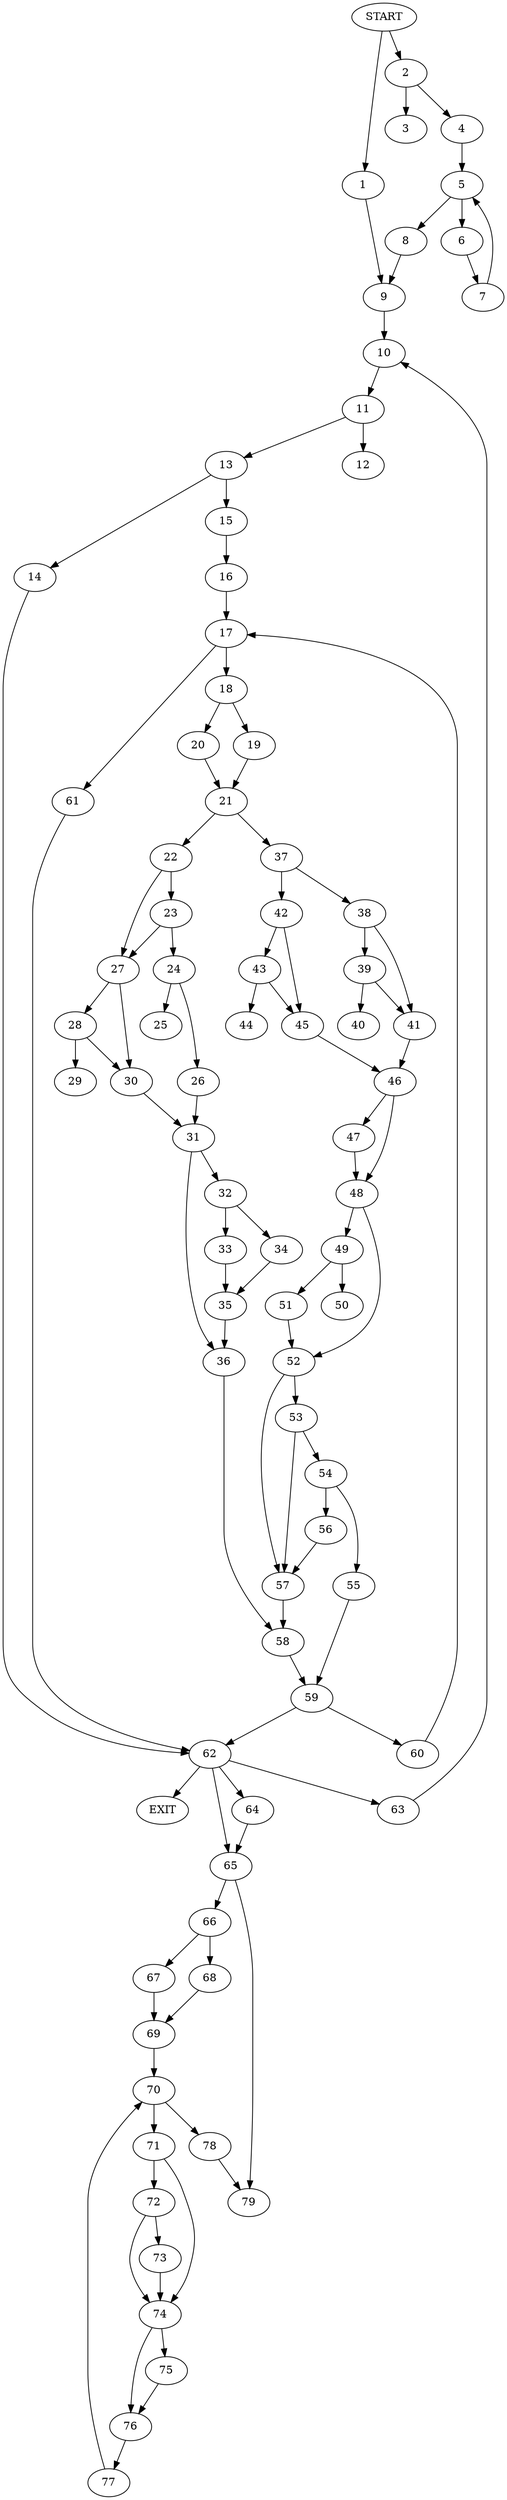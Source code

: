 digraph { 
0 [label="START"];
1;
2;
3;
4;
5;
6;
7;
8;
9;
10;
11;
12;
13;
14;
15;
16;
17;
18;
19;
20;
21;
22;
23;
24;
25;
26;
27;
28;
29;
30;
31;
32;
33;
34;
35;
36;
37;
38;
39;
40;
41;
42;
43;
44;
45;
46;
47;
48;
49;
50;
51;
52;
53;
54;
55;
56;
57;
58;
59;
60;
61;
62;
63;
64;
65;
66;
67;
68;
69;
70;
71;
72;
73;
74;
75;
76;
77;
78;
79;
80[label="EXIT"];
0 -> 1;
0 -> 2;
1 -> 9;
2 -> 3;
2 -> 4;
4 -> 5;
5 -> 6;
5 -> 8;
6 -> 7;
7 -> 5;
8 -> 9;
9 -> 10;
10 -> 11;
11 -> 12;
11 -> 13;
13 -> 14;
13 -> 15;
14 -> 62;
15 -> 16;
16 -> 17;
17 -> 18;
17 -> 61;
18 -> 19;
18 -> 20;
19 -> 21;
20 -> 21;
21 -> 22;
21 -> 37;
22 -> 23;
22 -> 27;
23 -> 24;
23 -> 27;
24 -> 25;
24 -> 26;
26 -> 31;
27 -> 28;
27 -> 30;
28 -> 29;
28 -> 30;
30 -> 31;
31 -> 32;
31 -> 36;
32 -> 33;
32 -> 34;
33 -> 35;
34 -> 35;
35 -> 36;
36 -> 58;
37 -> 38;
37 -> 42;
38 -> 39;
38 -> 41;
39 -> 41;
39 -> 40;
41 -> 46;
42 -> 43;
42 -> 45;
43 -> 45;
43 -> 44;
45 -> 46;
46 -> 48;
46 -> 47;
47 -> 48;
48 -> 49;
48 -> 52;
49 -> 50;
49 -> 51;
51 -> 52;
52 -> 53;
52 -> 57;
53 -> 54;
53 -> 57;
54 -> 56;
54 -> 55;
55 -> 59;
56 -> 57;
57 -> 58;
58 -> 59;
59 -> 62;
59 -> 60;
60 -> 17;
61 -> 62;
62 -> 80;
62 -> 63;
62:s2 -> 64;
62:s3 -> 65;
63 -> 10;
64 -> 65;
65 -> 79;
65 -> 66;
66 -> 67;
66 -> 68;
67 -> 69;
68 -> 69;
69 -> 70;
70 -> 71;
70 -> 78;
71 -> 72;
71 -> 74;
72 -> 74;
72 -> 73;
73 -> 74;
74 -> 75;
74 -> 76;
75 -> 76;
76 -> 77;
77 -> 70;
78 -> 79;
}